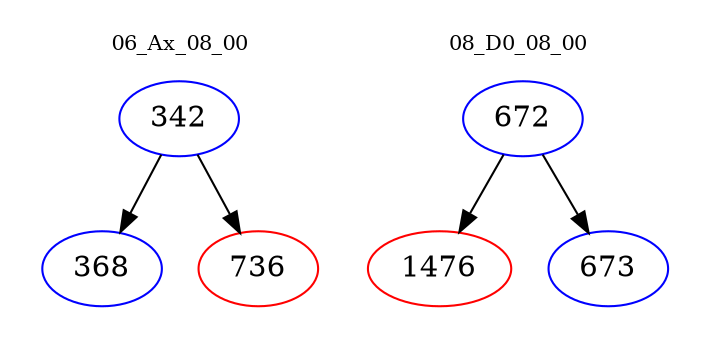 digraph{
subgraph cluster_0 {
color = white
label = "06_Ax_08_00";
fontsize=10;
T0_342 [label="342", color="blue"]
T0_342 -> T0_368 [color="black"]
T0_368 [label="368", color="blue"]
T0_342 -> T0_736 [color="black"]
T0_736 [label="736", color="red"]
}
subgraph cluster_1 {
color = white
label = "08_D0_08_00";
fontsize=10;
T1_672 [label="672", color="blue"]
T1_672 -> T1_1476 [color="black"]
T1_1476 [label="1476", color="red"]
T1_672 -> T1_673 [color="black"]
T1_673 [label="673", color="blue"]
}
}
